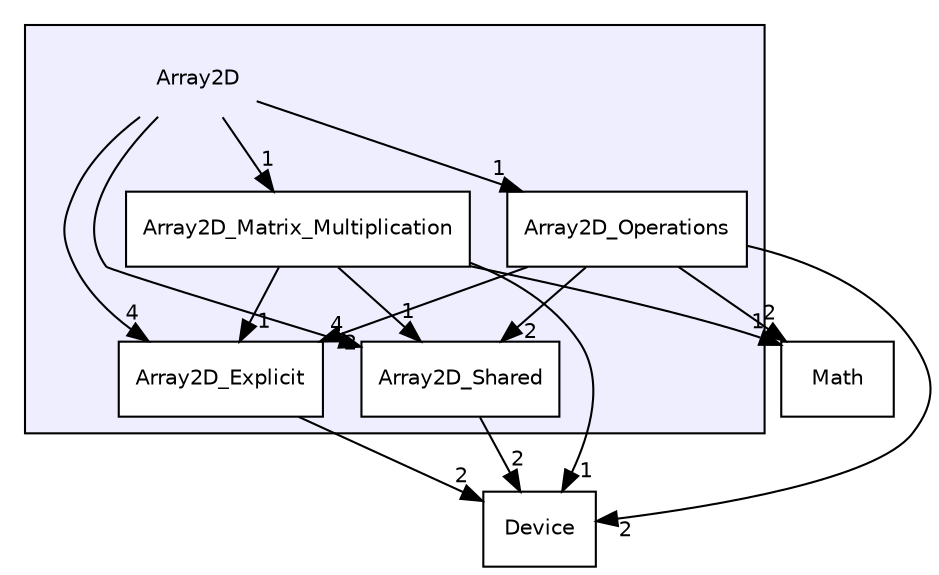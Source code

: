 digraph "Array2D" {
  bgcolor=transparent;
  compound=true
  node [ fontsize="10", fontname="Helvetica"];
  edge [ labelfontsize="10", labelfontname="Helvetica"];
  subgraph clusterdir_224ac7b824186f4773522b8bb0743517 {
    graph [ bgcolor="#eeeeff", pencolor="black", label="" URL="dir_224ac7b824186f4773522b8bb0743517.html"];
    dir_224ac7b824186f4773522b8bb0743517 [shape=plaintext label="Array2D"];
  dir_d07f70f6f0df2fd62d6391256576f752 [shape=box label="Array2D_Explicit" fillcolor="white" style="filled" URL="dir_d07f70f6f0df2fd62d6391256576f752.html"];
  dir_326b67251cb17ee807bb80b89677d818 [shape=box label="Array2D_Matrix_Multiplication" fillcolor="white" style="filled" URL="dir_326b67251cb17ee807bb80b89677d818.html"];
  dir_a118c8551ae35aa43f8c69a27daef666 [shape=box label="Array2D_Operations" fillcolor="white" style="filled" URL="dir_a118c8551ae35aa43f8c69a27daef666.html"];
  dir_f544caf13974911bd88875a479180312 [shape=box label="Array2D_Shared" fillcolor="white" style="filled" URL="dir_f544caf13974911bd88875a479180312.html"];
  }
  dir_737e998198a830156af4433d00da986d [shape=box label="Device" URL="dir_737e998198a830156af4433d00da986d.html"];
  dir_3813464283bee2267f39dcf080a84d74 [shape=box label="Math" URL="dir_3813464283bee2267f39dcf080a84d74.html"];
  dir_f544caf13974911bd88875a479180312->dir_737e998198a830156af4433d00da986d [headlabel="2", labeldistance=1.5 headhref="dir_000005_000006.html"];
  dir_326b67251cb17ee807bb80b89677d818->dir_3813464283bee2267f39dcf080a84d74 [headlabel="1", labeldistance=1.5 headhref="dir_000003_000007.html"];
  dir_326b67251cb17ee807bb80b89677d818->dir_737e998198a830156af4433d00da986d [headlabel="1", labeldistance=1.5 headhref="dir_000003_000006.html"];
  dir_326b67251cb17ee807bb80b89677d818->dir_d07f70f6f0df2fd62d6391256576f752 [headlabel="1", labeldistance=1.5 headhref="dir_000003_000002.html"];
  dir_326b67251cb17ee807bb80b89677d818->dir_f544caf13974911bd88875a479180312 [headlabel="1", labeldistance=1.5 headhref="dir_000003_000005.html"];
  dir_a118c8551ae35aa43f8c69a27daef666->dir_3813464283bee2267f39dcf080a84d74 [headlabel="2", labeldistance=1.5 headhref="dir_000004_000007.html"];
  dir_a118c8551ae35aa43f8c69a27daef666->dir_737e998198a830156af4433d00da986d [headlabel="2", labeldistance=1.5 headhref="dir_000004_000006.html"];
  dir_a118c8551ae35aa43f8c69a27daef666->dir_d07f70f6f0df2fd62d6391256576f752 [headlabel="2", labeldistance=1.5 headhref="dir_000004_000002.html"];
  dir_a118c8551ae35aa43f8c69a27daef666->dir_f544caf13974911bd88875a479180312 [headlabel="2", labeldistance=1.5 headhref="dir_000004_000005.html"];
  dir_224ac7b824186f4773522b8bb0743517->dir_326b67251cb17ee807bb80b89677d818 [headlabel="1", labeldistance=1.5 headhref="dir_000001_000003.html"];
  dir_224ac7b824186f4773522b8bb0743517->dir_a118c8551ae35aa43f8c69a27daef666 [headlabel="1", labeldistance=1.5 headhref="dir_000001_000004.html"];
  dir_224ac7b824186f4773522b8bb0743517->dir_d07f70f6f0df2fd62d6391256576f752 [headlabel="4", labeldistance=1.5 headhref="dir_000001_000002.html"];
  dir_224ac7b824186f4773522b8bb0743517->dir_f544caf13974911bd88875a479180312 [headlabel="4", labeldistance=1.5 headhref="dir_000001_000005.html"];
  dir_d07f70f6f0df2fd62d6391256576f752->dir_737e998198a830156af4433d00da986d [headlabel="2", labeldistance=1.5 headhref="dir_000002_000006.html"];
}
